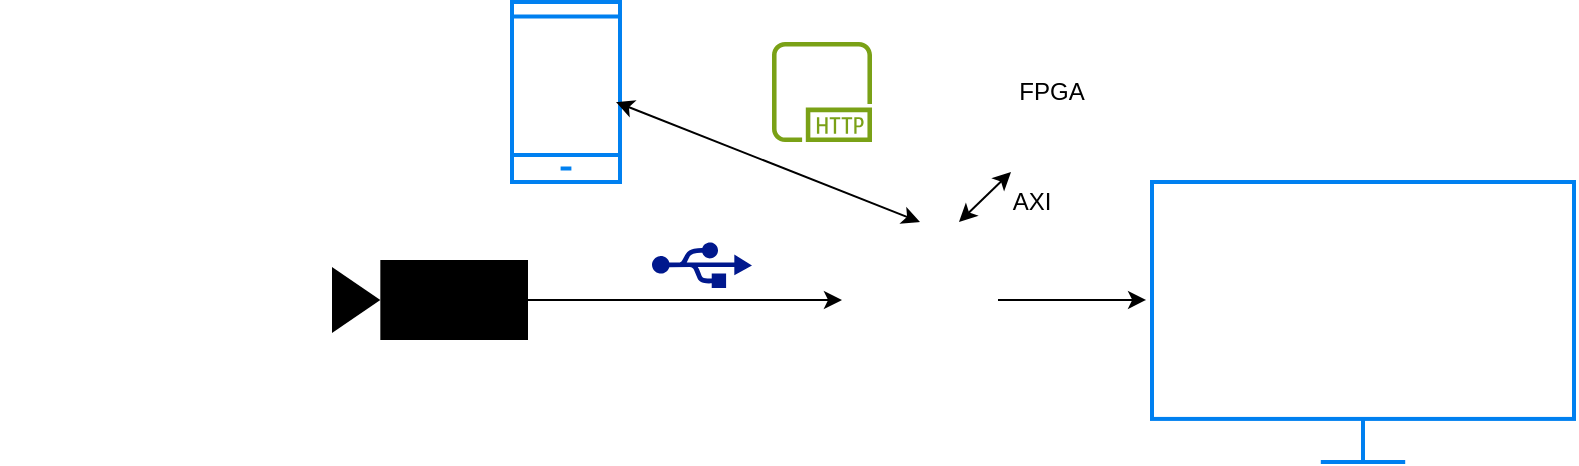 <mxfile version="22.1.2" type="device">
  <diagram name="Page-1" id="Q8ZkalMtOt8vxh_o3JDa">
    <mxGraphModel dx="978" dy="639" grid="1" gridSize="10" guides="1" tooltips="1" connect="1" arrows="1" fold="1" page="1" pageScale="1" pageWidth="850" pageHeight="1100" math="0" shadow="0">
      <root>
        <mxCell id="0" />
        <mxCell id="1" parent="0" />
        <mxCell id="tazCod9LH7imITazEJZs-2" value="" style="shape=mxgraph.signs.tech.video_camera;html=1;pointerEvents=1;fillColor=#000000;strokeColor=none;verticalLabelPosition=bottom;verticalAlign=top;align=center;rotation=-180;" parent="1" vertex="1">
          <mxGeometry x="170" y="339" width="98" height="40" as="geometry" />
        </mxCell>
        <mxCell id="tazCod9LH7imITazEJZs-3" value="" style="html=1;verticalLabelPosition=bottom;align=center;labelBackgroundColor=#ffffff;verticalAlign=top;strokeWidth=2;strokeColor=#0080F0;shadow=0;dashed=0;shape=mxgraph.ios7.icons.smartphone;" parent="1" vertex="1">
          <mxGeometry x="260" y="210" width="54" height="90" as="geometry" />
        </mxCell>
        <mxCell id="tazCod9LH7imITazEJZs-4" value="" style="sketch=0;outlineConnect=0;fontColor=#232F3E;gradientColor=none;fillColor=#7AA116;strokeColor=none;dashed=0;verticalLabelPosition=bottom;verticalAlign=top;align=center;html=1;fontSize=12;fontStyle=0;aspect=fixed;pointerEvents=1;shape=mxgraph.aws4.http_protocol;" parent="1" vertex="1">
          <mxGeometry x="390" y="230" width="50" height="50" as="geometry" />
        </mxCell>
        <mxCell id="c_80cb-lGNnEd_FIKMnX-3" value="" style="shape=image;html=1;verticalAlign=top;verticalLabelPosition=bottom;labelBackgroundColor=#ffffff;imageAspect=0;aspect=fixed;image=https://cdn1.iconfinder.com/data/icons/computer-hardware-glyphs-vol-2/52/microchip__chip__cpu__computer__proceesor__pc__hardware-128.png" vertex="1" parent="1">
          <mxGeometry x="489.5" y="215" width="80" height="80" as="geometry" />
        </mxCell>
        <mxCell id="c_80cb-lGNnEd_FIKMnX-4" value="" style="shape=image;html=1;verticalAlign=top;verticalLabelPosition=bottom;labelBackgroundColor=#ffffff;imageAspect=0;aspect=fixed;image=https://cdn1.iconfinder.com/data/icons/computer-hardware-line-vol-1/52/cpu__intel__desktop__processorchip__processor__hardware__pc-128.png" vertex="1" parent="1">
          <mxGeometry x="425" y="320" width="78" height="78" as="geometry" />
        </mxCell>
        <mxCell id="c_80cb-lGNnEd_FIKMnX-8" value="" style="endArrow=classic;startArrow=classic;html=1;rounded=0;entryX=0.963;entryY=0.556;entryDx=0;entryDy=0;entryPerimeter=0;exitX=0.5;exitY=0;exitDx=0;exitDy=0;" edge="1" parent="1" source="c_80cb-lGNnEd_FIKMnX-4" target="tazCod9LH7imITazEJZs-3">
          <mxGeometry width="50" height="50" relative="1" as="geometry">
            <mxPoint x="461" y="320" as="sourcePoint" />
            <mxPoint x="470" y="200" as="targetPoint" />
          </mxGeometry>
        </mxCell>
        <mxCell id="c_80cb-lGNnEd_FIKMnX-9" value="" style="shape=image;html=1;verticalAlign=top;verticalLabelPosition=bottom;labelBackgroundColor=#ffffff;imageAspect=0;aspect=fixed;image=https://cdn1.iconfinder.com/data/icons/material-device/24/screen-rotation-128.png" vertex="1" parent="1">
          <mxGeometry x="263" y="220" width="30" height="30" as="geometry" />
        </mxCell>
        <mxCell id="c_80cb-lGNnEd_FIKMnX-10" value="" style="sketch=0;aspect=fixed;pointerEvents=1;shadow=0;dashed=0;html=1;strokeColor=none;labelPosition=center;verticalLabelPosition=bottom;verticalAlign=top;align=center;fillColor=#00188D;shape=mxgraph.mscae.enterprise.usb" vertex="1" parent="1">
          <mxGeometry x="330" y="330" width="50" height="23" as="geometry" />
        </mxCell>
        <mxCell id="c_80cb-lGNnEd_FIKMnX-12" value="" style="endArrow=classic;html=1;rounded=0;entryX=0;entryY=0.5;entryDx=0;entryDy=0;exitX=0;exitY=0.5;exitDx=0;exitDy=0;exitPerimeter=0;" edge="1" parent="1" source="tazCod9LH7imITazEJZs-2" target="c_80cb-lGNnEd_FIKMnX-4">
          <mxGeometry width="50" height="50" relative="1" as="geometry">
            <mxPoint x="270" y="360" as="sourcePoint" />
            <mxPoint x="318" y="310" as="targetPoint" />
          </mxGeometry>
        </mxCell>
        <mxCell id="c_80cb-lGNnEd_FIKMnX-13" value="" style="html=1;verticalLabelPosition=bottom;align=center;labelBackgroundColor=#ffffff;verticalAlign=top;strokeWidth=2;strokeColor=#0080F0;shadow=0;dashed=0;shape=mxgraph.ios7.icons.monitor;" vertex="1" parent="1">
          <mxGeometry x="580" y="300" width="211" height="140" as="geometry" />
        </mxCell>
        <mxCell id="c_80cb-lGNnEd_FIKMnX-14" value="" style="endArrow=classic;startArrow=classic;html=1;rounded=0;entryX=0.25;entryY=1;entryDx=0;entryDy=0;exitX=0.75;exitY=0;exitDx=0;exitDy=0;" edge="1" parent="1" source="c_80cb-lGNnEd_FIKMnX-4" target="c_80cb-lGNnEd_FIKMnX-3">
          <mxGeometry width="50" height="50" relative="1" as="geometry">
            <mxPoint x="500" y="410" as="sourcePoint" />
            <mxPoint x="550" y="360" as="targetPoint" />
          </mxGeometry>
        </mxCell>
        <mxCell id="c_80cb-lGNnEd_FIKMnX-15" value="&lt;div&gt;AXI&lt;/div&gt;" style="text;html=1;strokeColor=none;fillColor=none;align=center;verticalAlign=middle;whiteSpace=wrap;rounded=0;" vertex="1" parent="1">
          <mxGeometry x="499.5" y="300" width="40" height="20" as="geometry" />
        </mxCell>
        <mxCell id="c_80cb-lGNnEd_FIKMnX-17" value="" style="endArrow=classic;html=1;rounded=0;exitX=1;exitY=0.5;exitDx=0;exitDy=0;entryX=-0.014;entryY=0.421;entryDx=0;entryDy=0;entryPerimeter=0;" edge="1" parent="1" source="c_80cb-lGNnEd_FIKMnX-4" target="c_80cb-lGNnEd_FIKMnX-13">
          <mxGeometry width="50" height="50" relative="1" as="geometry">
            <mxPoint x="560" y="430" as="sourcePoint" />
            <mxPoint x="610" y="380" as="targetPoint" />
          </mxGeometry>
        </mxCell>
        <mxCell id="c_80cb-lGNnEd_FIKMnX-18" value="&lt;div&gt;FPGA&lt;/div&gt;" style="text;html=1;strokeColor=none;fillColor=none;align=center;verticalAlign=middle;whiteSpace=wrap;rounded=0;" vertex="1" parent="1">
          <mxGeometry x="499.5" y="240" width="60" height="30" as="geometry" />
        </mxCell>
        <mxCell id="c_80cb-lGNnEd_FIKMnX-21" value="" style="shape=image;html=1;verticalAlign=top;verticalLabelPosition=bottom;labelBackgroundColor=#ffffff;imageAspect=0;aspect=fixed;image=https://cdn4.iconfinder.com/data/icons/48-bubbles/48/18.Pictures-Day-128.png;rotation=125;" vertex="1" parent="1">
          <mxGeometry x="30" y="286" width="128" height="128" as="geometry" />
        </mxCell>
        <mxCell id="c_80cb-lGNnEd_FIKMnX-23" value="" style="shape=image;html=1;verticalAlign=top;verticalLabelPosition=bottom;labelBackgroundColor=#ffffff;imageAspect=0;aspect=fixed;image=https://cdn4.iconfinder.com/data/icons/48-bubbles/48/18.Pictures-Day-128.png;rotation=15;" vertex="1" parent="1">
          <mxGeometry x="626.5" y="300" width="118" height="118" as="geometry" />
        </mxCell>
        <mxCell id="c_80cb-lGNnEd_FIKMnX-24" value="" style="shape=image;html=1;verticalAlign=top;verticalLabelPosition=bottom;labelBackgroundColor=#ffffff;imageAspect=0;aspect=fixed;image=https://cdn4.iconfinder.com/data/icons/scripting-and-programming-languages/512/js-128.png" vertex="1" parent="1">
          <mxGeometry x="400" y="230" width="30" height="30" as="geometry" />
        </mxCell>
      </root>
    </mxGraphModel>
  </diagram>
</mxfile>
